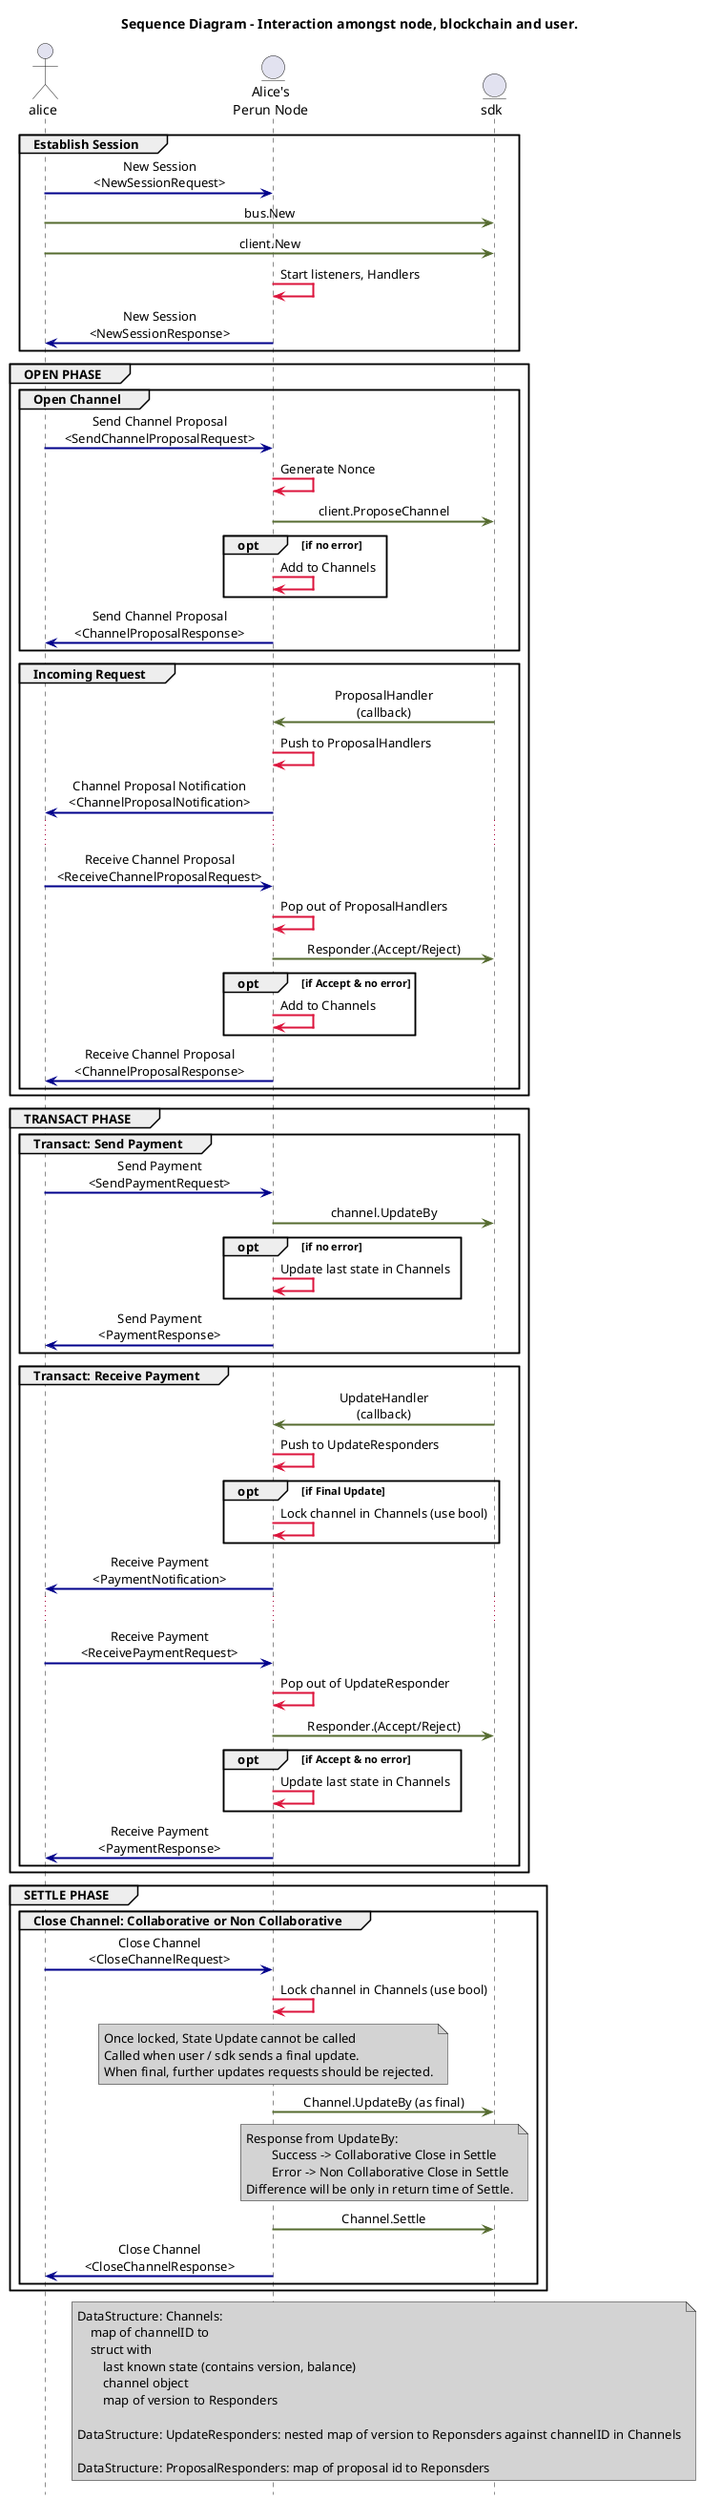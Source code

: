 @startuml seq_node_bc_user
Title Sequence Diagram - Interaction amongst node, blockchain and user.

actor alice
entity "Alice's\nPerun Node" as alice_node
entity sdk


skinparam sequence {
    messageAlign center
    ArrowThickness 2
    BoxBorderColor Sienna
    BoxBackgroundColor SeaShell
    GroupBodyBackgroundColor transparent
    NoteTextAlignment center
    DefaultTextAlignment center
}
hide footbox

group Establish Session
alice [#DarkBlue]-> alice_node:New Session\n<NewSessionRequest>
alice [#DarkOliveGreen]-> sdk:bus.New
alice [#DarkOliveGreen]-> sdk:client.New
alice_node [#Crimson]-> alice_node:Start listeners, Handlers
alice <-[#DarkBlue] alice_node:New Session\n<NewSessionResponse>
'group
end

group OPEN PHASE
group Open Channel
alice [#DarkBlue]-> alice_node: Send Channel Proposal\n<SendChannelProposalRequest>
alice_node [#Crimson]-> alice_node: Generate Nonce
alice_node [#DarkOliveGreen]-> sdk: client.ProposeChannel
opt if no error
alice_node [#Crimson]-> alice_node: Add to Channels
'if
end
alice <-[#DarkBlue] alice_node: Send Channel Proposal\n<ChannelProposalResponse>
'group
end

group Incoming Request
alice_node <-[#DarkOliveGreen] sdk: ProposalHandler\n(callback)
alice_node [#Crimson]-> alice_node: Push to ProposalHandlers
alice <-[#DarkBlue] alice_node: Channel Proposal Notification\n<ChannelProposalNotification>
...
alice [#DarkBlue]-> alice_node: Receive Channel Proposal\n<ReceiveChannelProposalRequest>
alice_node [#Crimson]-> alice_node: Pop out of ProposalHandlers
alice_node [#DarkOliveGreen]-> sdk: Responder.(Accept/Reject)
opt if Accept & no error
alice_node [#Crimson]-> alice_node: Add to Channels
'if
end
alice <-[#DarkBlue] alice_node: Receive Channel Proposal\n<ChannelProposalResponse>
'group
end
'group
end

group TRANSACT PHASE
group Transact: Send Payment
alice [#DarkBlue]-> alice_node: Send Payment\n<SendPaymentRequest>
alice_node [#DarkOliveGreen]-> sdk: channel.UpdateBy
opt if no error
alice_node [#Crimson]-> alice_node: Update last state in Channels
'if
end
alice <-[#DarkBlue] alice_node: Send Payment\n<PaymentResponse>
'group
end

group Transact: Receive Payment
alice_node <-[#DarkOliveGreen] sdk: UpdateHandler\n(callback)
alice_node [#Crimson]-> alice_node: Push to UpdateResponders
opt if Final Update
alice_node [#Crimson]-> alice_node: Lock channel in Channels (use bool)
'if
end
alice <-[#DarkBlue] alice_node: Receive Payment\n<PaymentNotification>
...
alice [#DarkBlue]-> alice_node: Receive Payment\n<ReceivePaymentRequest>
alice_node [#Crimson]-> alice_node: Pop out of UpdateResponder
alice_node [#DarkOliveGreen]-> sdk: Responder.(Accept/Reject)
opt if Accept & no error
alice_node [#Crimson]-> alice_node: Update last state in Channels
'if
end
alice <-[#DarkBlue] alice_node: Receive Payment\n<PaymentResponse>
'group
end
'group
end

group SETTLE PHASE
group Close Channel: Collaborative or Non Collaborative
alice [#DarkBlue]-> alice_node: Close Channel\n<CloseChannelRequest>
alice_node [#Crimson]-> alice_node: Lock channel in Channels (use bool)
Note over alice_node #LightGray
Once locked, State Update cannot be called
Called when user / sdk sends a final update.
When final, further updates requests should be rejected.
endnote
alice_node [#DarkOliveGreen]-> sdk: Channel.UpdateBy (as final)
Note over alice_node, sdk #LightGray
Response from UpdateBy:
        Success -> Collaborative Close in Settle
        Error -> Non Collaborative Close in Settle
Difference will be only in return time of Settle.
endnote
alice_node [#DarkOliveGreen]-> sdk: Channel.Settle
alice <-[#DarkBlue] alice_node: Close Channel\n<CloseChannelResponse>
'group
end
'group
end




' group Channel Dispute: Invalid State Registered
' blockchain <-[#Crimson] bob_node: State Register (Invalid)
' alice_node <-[#Fuchsia] blockchain: State Registered
' alice_node [#Fuchsia]-> alice_node: Invalid State Registered
' alice_node [#Crimson]-> blockchain: State Register (Latest)
' alice_node <[#Fuchsia]- blockchain: State Registered
' blockchain [#Fuchsia]-> bob_node: State Registered
' ...
' Note over blockchain
' Channel Timeout
' endnote
' ...
' alice_node [#Crimson]-> blockchain: Settle
' alice_node [#Crimson]-> blockchain: Withdraw Funds
' blockchain <-[#Crimson] bob_node: Withdraw Funds
' alice <-[#DarkBlue] alice_node: Channel Closed\n<ChannelClosedNotification>
' 'group
' end
' 'group
' end

Note over alice_node, sdk #LightGrey
DataStructure: Channels:
    map of channelID to
    struct with
        last known state (contains version, balance)
        channel object
        map of version to Responders

DataStructure: UpdateResponders: nested map of version to Reponsders against channelID in Channels

DataStructure: ProposalResponders: map of proposal id to Reponsders
endnote

@enduml
